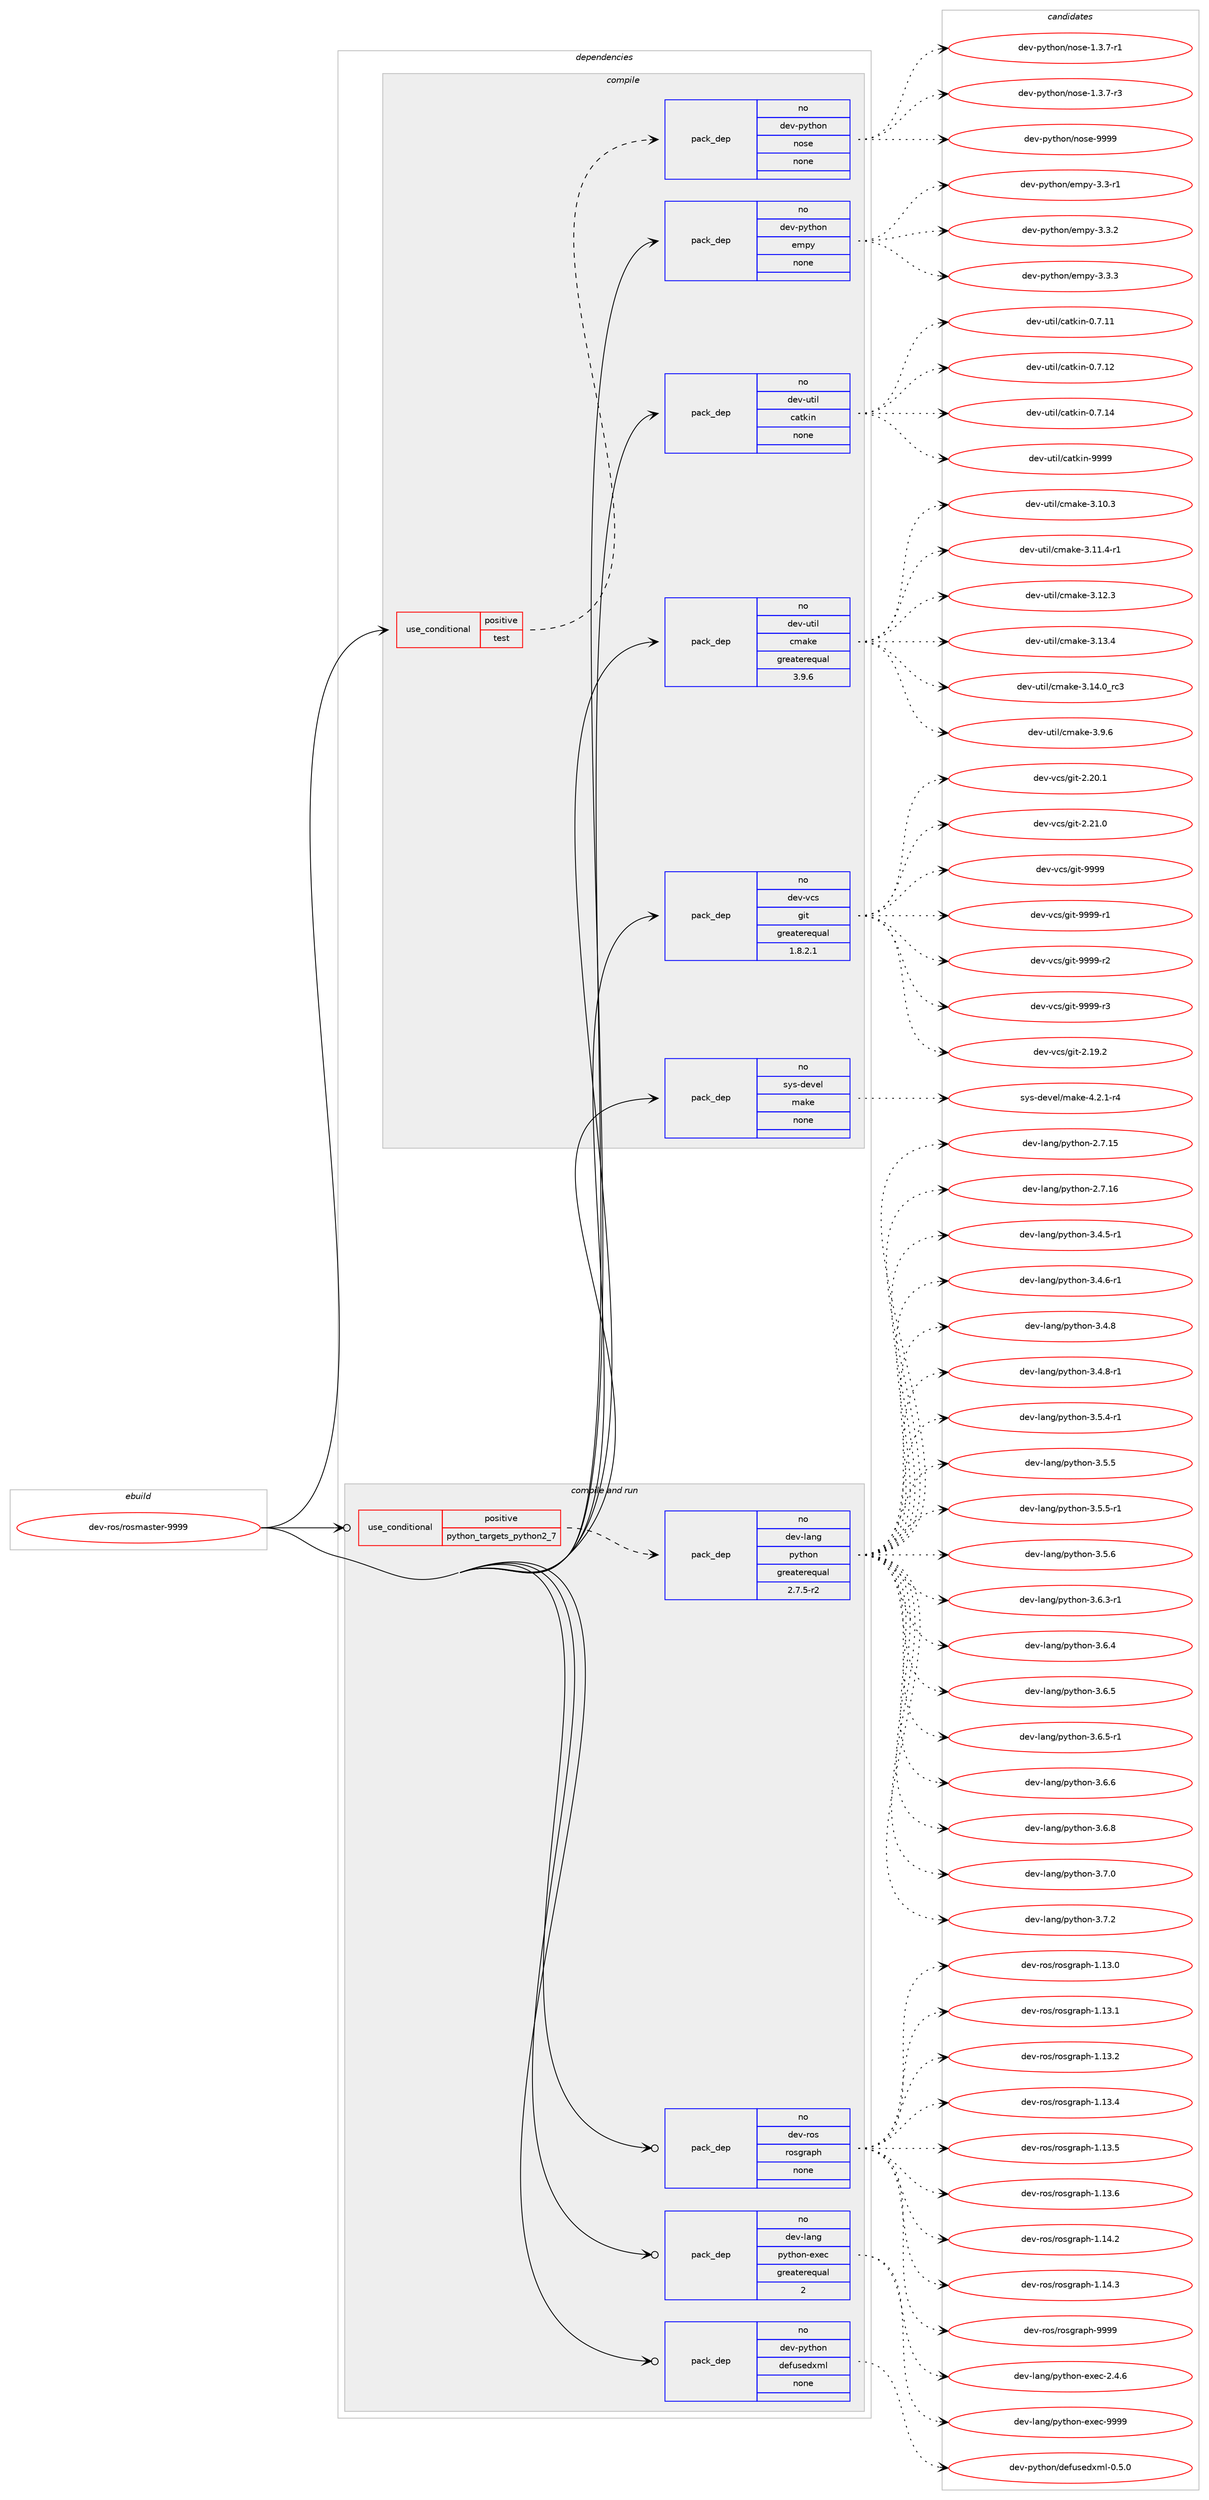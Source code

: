 digraph prolog {

# *************
# Graph options
# *************

newrank=true;
concentrate=true;
compound=true;
graph [rankdir=LR,fontname=Helvetica,fontsize=10,ranksep=1.5];#, ranksep=2.5, nodesep=0.2];
edge  [arrowhead=vee];
node  [fontname=Helvetica,fontsize=10];

# **********
# The ebuild
# **********

subgraph cluster_leftcol {
color=gray;
rank=same;
label=<<i>ebuild</i>>;
id [label="dev-ros/rosmaster-9999", color=red, width=4, href="../dev-ros/rosmaster-9999.svg"];
}

# ****************
# The dependencies
# ****************

subgraph cluster_midcol {
color=gray;
label=<<i>dependencies</i>>;
subgraph cluster_compile {
fillcolor="#eeeeee";
style=filled;
label=<<i>compile</i>>;
subgraph cond390019 {
dependency1466056 [label=<<TABLE BORDER="0" CELLBORDER="1" CELLSPACING="0" CELLPADDING="4"><TR><TD ROWSPAN="3" CELLPADDING="10">use_conditional</TD></TR><TR><TD>positive</TD></TR><TR><TD>test</TD></TR></TABLE>>, shape=none, color=red];
subgraph pack1052647 {
dependency1466057 [label=<<TABLE BORDER="0" CELLBORDER="1" CELLSPACING="0" CELLPADDING="4" WIDTH="220"><TR><TD ROWSPAN="6" CELLPADDING="30">pack_dep</TD></TR><TR><TD WIDTH="110">no</TD></TR><TR><TD>dev-python</TD></TR><TR><TD>nose</TD></TR><TR><TD>none</TD></TR><TR><TD></TD></TR></TABLE>>, shape=none, color=blue];
}
dependency1466056:e -> dependency1466057:w [weight=20,style="dashed",arrowhead="vee"];
}
id:e -> dependency1466056:w [weight=20,style="solid",arrowhead="vee"];
subgraph pack1052648 {
dependency1466058 [label=<<TABLE BORDER="0" CELLBORDER="1" CELLSPACING="0" CELLPADDING="4" WIDTH="220"><TR><TD ROWSPAN="6" CELLPADDING="30">pack_dep</TD></TR><TR><TD WIDTH="110">no</TD></TR><TR><TD>dev-python</TD></TR><TR><TD>empy</TD></TR><TR><TD>none</TD></TR><TR><TD></TD></TR></TABLE>>, shape=none, color=blue];
}
id:e -> dependency1466058:w [weight=20,style="solid",arrowhead="vee"];
subgraph pack1052649 {
dependency1466059 [label=<<TABLE BORDER="0" CELLBORDER="1" CELLSPACING="0" CELLPADDING="4" WIDTH="220"><TR><TD ROWSPAN="6" CELLPADDING="30">pack_dep</TD></TR><TR><TD WIDTH="110">no</TD></TR><TR><TD>dev-util</TD></TR><TR><TD>catkin</TD></TR><TR><TD>none</TD></TR><TR><TD></TD></TR></TABLE>>, shape=none, color=blue];
}
id:e -> dependency1466059:w [weight=20,style="solid",arrowhead="vee"];
subgraph pack1052650 {
dependency1466060 [label=<<TABLE BORDER="0" CELLBORDER="1" CELLSPACING="0" CELLPADDING="4" WIDTH="220"><TR><TD ROWSPAN="6" CELLPADDING="30">pack_dep</TD></TR><TR><TD WIDTH="110">no</TD></TR><TR><TD>dev-util</TD></TR><TR><TD>cmake</TD></TR><TR><TD>greaterequal</TD></TR><TR><TD>3.9.6</TD></TR></TABLE>>, shape=none, color=blue];
}
id:e -> dependency1466060:w [weight=20,style="solid",arrowhead="vee"];
subgraph pack1052651 {
dependency1466061 [label=<<TABLE BORDER="0" CELLBORDER="1" CELLSPACING="0" CELLPADDING="4" WIDTH="220"><TR><TD ROWSPAN="6" CELLPADDING="30">pack_dep</TD></TR><TR><TD WIDTH="110">no</TD></TR><TR><TD>dev-vcs</TD></TR><TR><TD>git</TD></TR><TR><TD>greaterequal</TD></TR><TR><TD>1.8.2.1</TD></TR></TABLE>>, shape=none, color=blue];
}
id:e -> dependency1466061:w [weight=20,style="solid",arrowhead="vee"];
subgraph pack1052652 {
dependency1466062 [label=<<TABLE BORDER="0" CELLBORDER="1" CELLSPACING="0" CELLPADDING="4" WIDTH="220"><TR><TD ROWSPAN="6" CELLPADDING="30">pack_dep</TD></TR><TR><TD WIDTH="110">no</TD></TR><TR><TD>sys-devel</TD></TR><TR><TD>make</TD></TR><TR><TD>none</TD></TR><TR><TD></TD></TR></TABLE>>, shape=none, color=blue];
}
id:e -> dependency1466062:w [weight=20,style="solid",arrowhead="vee"];
}
subgraph cluster_compileandrun {
fillcolor="#eeeeee";
style=filled;
label=<<i>compile and run</i>>;
subgraph cond390020 {
dependency1466063 [label=<<TABLE BORDER="0" CELLBORDER="1" CELLSPACING="0" CELLPADDING="4"><TR><TD ROWSPAN="3" CELLPADDING="10">use_conditional</TD></TR><TR><TD>positive</TD></TR><TR><TD>python_targets_python2_7</TD></TR></TABLE>>, shape=none, color=red];
subgraph pack1052653 {
dependency1466064 [label=<<TABLE BORDER="0" CELLBORDER="1" CELLSPACING="0" CELLPADDING="4" WIDTH="220"><TR><TD ROWSPAN="6" CELLPADDING="30">pack_dep</TD></TR><TR><TD WIDTH="110">no</TD></TR><TR><TD>dev-lang</TD></TR><TR><TD>python</TD></TR><TR><TD>greaterequal</TD></TR><TR><TD>2.7.5-r2</TD></TR></TABLE>>, shape=none, color=blue];
}
dependency1466063:e -> dependency1466064:w [weight=20,style="dashed",arrowhead="vee"];
}
id:e -> dependency1466063:w [weight=20,style="solid",arrowhead="odotvee"];
subgraph pack1052654 {
dependency1466065 [label=<<TABLE BORDER="0" CELLBORDER="1" CELLSPACING="0" CELLPADDING="4" WIDTH="220"><TR><TD ROWSPAN="6" CELLPADDING="30">pack_dep</TD></TR><TR><TD WIDTH="110">no</TD></TR><TR><TD>dev-lang</TD></TR><TR><TD>python-exec</TD></TR><TR><TD>greaterequal</TD></TR><TR><TD>2</TD></TR></TABLE>>, shape=none, color=blue];
}
id:e -> dependency1466065:w [weight=20,style="solid",arrowhead="odotvee"];
subgraph pack1052655 {
dependency1466066 [label=<<TABLE BORDER="0" CELLBORDER="1" CELLSPACING="0" CELLPADDING="4" WIDTH="220"><TR><TD ROWSPAN="6" CELLPADDING="30">pack_dep</TD></TR><TR><TD WIDTH="110">no</TD></TR><TR><TD>dev-python</TD></TR><TR><TD>defusedxml</TD></TR><TR><TD>none</TD></TR><TR><TD></TD></TR></TABLE>>, shape=none, color=blue];
}
id:e -> dependency1466066:w [weight=20,style="solid",arrowhead="odotvee"];
subgraph pack1052656 {
dependency1466067 [label=<<TABLE BORDER="0" CELLBORDER="1" CELLSPACING="0" CELLPADDING="4" WIDTH="220"><TR><TD ROWSPAN="6" CELLPADDING="30">pack_dep</TD></TR><TR><TD WIDTH="110">no</TD></TR><TR><TD>dev-ros</TD></TR><TR><TD>rosgraph</TD></TR><TR><TD>none</TD></TR><TR><TD></TD></TR></TABLE>>, shape=none, color=blue];
}
id:e -> dependency1466067:w [weight=20,style="solid",arrowhead="odotvee"];
}
subgraph cluster_run {
fillcolor="#eeeeee";
style=filled;
label=<<i>run</i>>;
}
}

# **************
# The candidates
# **************

subgraph cluster_choices {
rank=same;
color=gray;
label=<<i>candidates</i>>;

subgraph choice1052647 {
color=black;
nodesep=1;
choice10010111845112121116104111110471101111151014549465146554511449 [label="dev-python/nose-1.3.7-r1", color=red, width=4,href="../dev-python/nose-1.3.7-r1.svg"];
choice10010111845112121116104111110471101111151014549465146554511451 [label="dev-python/nose-1.3.7-r3", color=red, width=4,href="../dev-python/nose-1.3.7-r3.svg"];
choice10010111845112121116104111110471101111151014557575757 [label="dev-python/nose-9999", color=red, width=4,href="../dev-python/nose-9999.svg"];
dependency1466057:e -> choice10010111845112121116104111110471101111151014549465146554511449:w [style=dotted,weight="100"];
dependency1466057:e -> choice10010111845112121116104111110471101111151014549465146554511451:w [style=dotted,weight="100"];
dependency1466057:e -> choice10010111845112121116104111110471101111151014557575757:w [style=dotted,weight="100"];
}
subgraph choice1052648 {
color=black;
nodesep=1;
choice1001011184511212111610411111047101109112121455146514511449 [label="dev-python/empy-3.3-r1", color=red, width=4,href="../dev-python/empy-3.3-r1.svg"];
choice1001011184511212111610411111047101109112121455146514650 [label="dev-python/empy-3.3.2", color=red, width=4,href="../dev-python/empy-3.3.2.svg"];
choice1001011184511212111610411111047101109112121455146514651 [label="dev-python/empy-3.3.3", color=red, width=4,href="../dev-python/empy-3.3.3.svg"];
dependency1466058:e -> choice1001011184511212111610411111047101109112121455146514511449:w [style=dotted,weight="100"];
dependency1466058:e -> choice1001011184511212111610411111047101109112121455146514650:w [style=dotted,weight="100"];
dependency1466058:e -> choice1001011184511212111610411111047101109112121455146514651:w [style=dotted,weight="100"];
}
subgraph choice1052649 {
color=black;
nodesep=1;
choice1001011184511711610510847999711610710511045484655464949 [label="dev-util/catkin-0.7.11", color=red, width=4,href="../dev-util/catkin-0.7.11.svg"];
choice1001011184511711610510847999711610710511045484655464950 [label="dev-util/catkin-0.7.12", color=red, width=4,href="../dev-util/catkin-0.7.12.svg"];
choice1001011184511711610510847999711610710511045484655464952 [label="dev-util/catkin-0.7.14", color=red, width=4,href="../dev-util/catkin-0.7.14.svg"];
choice100101118451171161051084799971161071051104557575757 [label="dev-util/catkin-9999", color=red, width=4,href="../dev-util/catkin-9999.svg"];
dependency1466059:e -> choice1001011184511711610510847999711610710511045484655464949:w [style=dotted,weight="100"];
dependency1466059:e -> choice1001011184511711610510847999711610710511045484655464950:w [style=dotted,weight="100"];
dependency1466059:e -> choice1001011184511711610510847999711610710511045484655464952:w [style=dotted,weight="100"];
dependency1466059:e -> choice100101118451171161051084799971161071051104557575757:w [style=dotted,weight="100"];
}
subgraph choice1052650 {
color=black;
nodesep=1;
choice1001011184511711610510847991099710710145514649484651 [label="dev-util/cmake-3.10.3", color=red, width=4,href="../dev-util/cmake-3.10.3.svg"];
choice10010111845117116105108479910997107101455146494946524511449 [label="dev-util/cmake-3.11.4-r1", color=red, width=4,href="../dev-util/cmake-3.11.4-r1.svg"];
choice1001011184511711610510847991099710710145514649504651 [label="dev-util/cmake-3.12.3", color=red, width=4,href="../dev-util/cmake-3.12.3.svg"];
choice1001011184511711610510847991099710710145514649514652 [label="dev-util/cmake-3.13.4", color=red, width=4,href="../dev-util/cmake-3.13.4.svg"];
choice1001011184511711610510847991099710710145514649524648951149951 [label="dev-util/cmake-3.14.0_rc3", color=red, width=4,href="../dev-util/cmake-3.14.0_rc3.svg"];
choice10010111845117116105108479910997107101455146574654 [label="dev-util/cmake-3.9.6", color=red, width=4,href="../dev-util/cmake-3.9.6.svg"];
dependency1466060:e -> choice1001011184511711610510847991099710710145514649484651:w [style=dotted,weight="100"];
dependency1466060:e -> choice10010111845117116105108479910997107101455146494946524511449:w [style=dotted,weight="100"];
dependency1466060:e -> choice1001011184511711610510847991099710710145514649504651:w [style=dotted,weight="100"];
dependency1466060:e -> choice1001011184511711610510847991099710710145514649514652:w [style=dotted,weight="100"];
dependency1466060:e -> choice1001011184511711610510847991099710710145514649524648951149951:w [style=dotted,weight="100"];
dependency1466060:e -> choice10010111845117116105108479910997107101455146574654:w [style=dotted,weight="100"];
}
subgraph choice1052651 {
color=black;
nodesep=1;
choice10010111845118991154710310511645504649574650 [label="dev-vcs/git-2.19.2", color=red, width=4,href="../dev-vcs/git-2.19.2.svg"];
choice10010111845118991154710310511645504650484649 [label="dev-vcs/git-2.20.1", color=red, width=4,href="../dev-vcs/git-2.20.1.svg"];
choice10010111845118991154710310511645504650494648 [label="dev-vcs/git-2.21.0", color=red, width=4,href="../dev-vcs/git-2.21.0.svg"];
choice1001011184511899115471031051164557575757 [label="dev-vcs/git-9999", color=red, width=4,href="../dev-vcs/git-9999.svg"];
choice10010111845118991154710310511645575757574511449 [label="dev-vcs/git-9999-r1", color=red, width=4,href="../dev-vcs/git-9999-r1.svg"];
choice10010111845118991154710310511645575757574511450 [label="dev-vcs/git-9999-r2", color=red, width=4,href="../dev-vcs/git-9999-r2.svg"];
choice10010111845118991154710310511645575757574511451 [label="dev-vcs/git-9999-r3", color=red, width=4,href="../dev-vcs/git-9999-r3.svg"];
dependency1466061:e -> choice10010111845118991154710310511645504649574650:w [style=dotted,weight="100"];
dependency1466061:e -> choice10010111845118991154710310511645504650484649:w [style=dotted,weight="100"];
dependency1466061:e -> choice10010111845118991154710310511645504650494648:w [style=dotted,weight="100"];
dependency1466061:e -> choice1001011184511899115471031051164557575757:w [style=dotted,weight="100"];
dependency1466061:e -> choice10010111845118991154710310511645575757574511449:w [style=dotted,weight="100"];
dependency1466061:e -> choice10010111845118991154710310511645575757574511450:w [style=dotted,weight="100"];
dependency1466061:e -> choice10010111845118991154710310511645575757574511451:w [style=dotted,weight="100"];
}
subgraph choice1052652 {
color=black;
nodesep=1;
choice1151211154510010111810110847109971071014552465046494511452 [label="sys-devel/make-4.2.1-r4", color=red, width=4,href="../sys-devel/make-4.2.1-r4.svg"];
dependency1466062:e -> choice1151211154510010111810110847109971071014552465046494511452:w [style=dotted,weight="100"];
}
subgraph choice1052653 {
color=black;
nodesep=1;
choice10010111845108971101034711212111610411111045504655464953 [label="dev-lang/python-2.7.15", color=red, width=4,href="../dev-lang/python-2.7.15.svg"];
choice10010111845108971101034711212111610411111045504655464954 [label="dev-lang/python-2.7.16", color=red, width=4,href="../dev-lang/python-2.7.16.svg"];
choice1001011184510897110103471121211161041111104551465246534511449 [label="dev-lang/python-3.4.5-r1", color=red, width=4,href="../dev-lang/python-3.4.5-r1.svg"];
choice1001011184510897110103471121211161041111104551465246544511449 [label="dev-lang/python-3.4.6-r1", color=red, width=4,href="../dev-lang/python-3.4.6-r1.svg"];
choice100101118451089711010347112121116104111110455146524656 [label="dev-lang/python-3.4.8", color=red, width=4,href="../dev-lang/python-3.4.8.svg"];
choice1001011184510897110103471121211161041111104551465246564511449 [label="dev-lang/python-3.4.8-r1", color=red, width=4,href="../dev-lang/python-3.4.8-r1.svg"];
choice1001011184510897110103471121211161041111104551465346524511449 [label="dev-lang/python-3.5.4-r1", color=red, width=4,href="../dev-lang/python-3.5.4-r1.svg"];
choice100101118451089711010347112121116104111110455146534653 [label="dev-lang/python-3.5.5", color=red, width=4,href="../dev-lang/python-3.5.5.svg"];
choice1001011184510897110103471121211161041111104551465346534511449 [label="dev-lang/python-3.5.5-r1", color=red, width=4,href="../dev-lang/python-3.5.5-r1.svg"];
choice100101118451089711010347112121116104111110455146534654 [label="dev-lang/python-3.5.6", color=red, width=4,href="../dev-lang/python-3.5.6.svg"];
choice1001011184510897110103471121211161041111104551465446514511449 [label="dev-lang/python-3.6.3-r1", color=red, width=4,href="../dev-lang/python-3.6.3-r1.svg"];
choice100101118451089711010347112121116104111110455146544652 [label="dev-lang/python-3.6.4", color=red, width=4,href="../dev-lang/python-3.6.4.svg"];
choice100101118451089711010347112121116104111110455146544653 [label="dev-lang/python-3.6.5", color=red, width=4,href="../dev-lang/python-3.6.5.svg"];
choice1001011184510897110103471121211161041111104551465446534511449 [label="dev-lang/python-3.6.5-r1", color=red, width=4,href="../dev-lang/python-3.6.5-r1.svg"];
choice100101118451089711010347112121116104111110455146544654 [label="dev-lang/python-3.6.6", color=red, width=4,href="../dev-lang/python-3.6.6.svg"];
choice100101118451089711010347112121116104111110455146544656 [label="dev-lang/python-3.6.8", color=red, width=4,href="../dev-lang/python-3.6.8.svg"];
choice100101118451089711010347112121116104111110455146554648 [label="dev-lang/python-3.7.0", color=red, width=4,href="../dev-lang/python-3.7.0.svg"];
choice100101118451089711010347112121116104111110455146554650 [label="dev-lang/python-3.7.2", color=red, width=4,href="../dev-lang/python-3.7.2.svg"];
dependency1466064:e -> choice10010111845108971101034711212111610411111045504655464953:w [style=dotted,weight="100"];
dependency1466064:e -> choice10010111845108971101034711212111610411111045504655464954:w [style=dotted,weight="100"];
dependency1466064:e -> choice1001011184510897110103471121211161041111104551465246534511449:w [style=dotted,weight="100"];
dependency1466064:e -> choice1001011184510897110103471121211161041111104551465246544511449:w [style=dotted,weight="100"];
dependency1466064:e -> choice100101118451089711010347112121116104111110455146524656:w [style=dotted,weight="100"];
dependency1466064:e -> choice1001011184510897110103471121211161041111104551465246564511449:w [style=dotted,weight="100"];
dependency1466064:e -> choice1001011184510897110103471121211161041111104551465346524511449:w [style=dotted,weight="100"];
dependency1466064:e -> choice100101118451089711010347112121116104111110455146534653:w [style=dotted,weight="100"];
dependency1466064:e -> choice1001011184510897110103471121211161041111104551465346534511449:w [style=dotted,weight="100"];
dependency1466064:e -> choice100101118451089711010347112121116104111110455146534654:w [style=dotted,weight="100"];
dependency1466064:e -> choice1001011184510897110103471121211161041111104551465446514511449:w [style=dotted,weight="100"];
dependency1466064:e -> choice100101118451089711010347112121116104111110455146544652:w [style=dotted,weight="100"];
dependency1466064:e -> choice100101118451089711010347112121116104111110455146544653:w [style=dotted,weight="100"];
dependency1466064:e -> choice1001011184510897110103471121211161041111104551465446534511449:w [style=dotted,weight="100"];
dependency1466064:e -> choice100101118451089711010347112121116104111110455146544654:w [style=dotted,weight="100"];
dependency1466064:e -> choice100101118451089711010347112121116104111110455146544656:w [style=dotted,weight="100"];
dependency1466064:e -> choice100101118451089711010347112121116104111110455146554648:w [style=dotted,weight="100"];
dependency1466064:e -> choice100101118451089711010347112121116104111110455146554650:w [style=dotted,weight="100"];
}
subgraph choice1052654 {
color=black;
nodesep=1;
choice1001011184510897110103471121211161041111104510112010199455046524654 [label="dev-lang/python-exec-2.4.6", color=red, width=4,href="../dev-lang/python-exec-2.4.6.svg"];
choice10010111845108971101034711212111610411111045101120101994557575757 [label="dev-lang/python-exec-9999", color=red, width=4,href="../dev-lang/python-exec-9999.svg"];
dependency1466065:e -> choice1001011184510897110103471121211161041111104510112010199455046524654:w [style=dotted,weight="100"];
dependency1466065:e -> choice10010111845108971101034711212111610411111045101120101994557575757:w [style=dotted,weight="100"];
}
subgraph choice1052655 {
color=black;
nodesep=1;
choice1001011184511212111610411111047100101102117115101100120109108454846534648 [label="dev-python/defusedxml-0.5.0", color=red, width=4,href="../dev-python/defusedxml-0.5.0.svg"];
dependency1466066:e -> choice1001011184511212111610411111047100101102117115101100120109108454846534648:w [style=dotted,weight="100"];
}
subgraph choice1052656 {
color=black;
nodesep=1;
choice10010111845114111115471141111151031149711210445494649514648 [label="dev-ros/rosgraph-1.13.0", color=red, width=4,href="../dev-ros/rosgraph-1.13.0.svg"];
choice10010111845114111115471141111151031149711210445494649514649 [label="dev-ros/rosgraph-1.13.1", color=red, width=4,href="../dev-ros/rosgraph-1.13.1.svg"];
choice10010111845114111115471141111151031149711210445494649514650 [label="dev-ros/rosgraph-1.13.2", color=red, width=4,href="../dev-ros/rosgraph-1.13.2.svg"];
choice10010111845114111115471141111151031149711210445494649514652 [label="dev-ros/rosgraph-1.13.4", color=red, width=4,href="../dev-ros/rosgraph-1.13.4.svg"];
choice10010111845114111115471141111151031149711210445494649514653 [label="dev-ros/rosgraph-1.13.5", color=red, width=4,href="../dev-ros/rosgraph-1.13.5.svg"];
choice10010111845114111115471141111151031149711210445494649514654 [label="dev-ros/rosgraph-1.13.6", color=red, width=4,href="../dev-ros/rosgraph-1.13.6.svg"];
choice10010111845114111115471141111151031149711210445494649524650 [label="dev-ros/rosgraph-1.14.2", color=red, width=4,href="../dev-ros/rosgraph-1.14.2.svg"];
choice10010111845114111115471141111151031149711210445494649524651 [label="dev-ros/rosgraph-1.14.3", color=red, width=4,href="../dev-ros/rosgraph-1.14.3.svg"];
choice1001011184511411111547114111115103114971121044557575757 [label="dev-ros/rosgraph-9999", color=red, width=4,href="../dev-ros/rosgraph-9999.svg"];
dependency1466067:e -> choice10010111845114111115471141111151031149711210445494649514648:w [style=dotted,weight="100"];
dependency1466067:e -> choice10010111845114111115471141111151031149711210445494649514649:w [style=dotted,weight="100"];
dependency1466067:e -> choice10010111845114111115471141111151031149711210445494649514650:w [style=dotted,weight="100"];
dependency1466067:e -> choice10010111845114111115471141111151031149711210445494649514652:w [style=dotted,weight="100"];
dependency1466067:e -> choice10010111845114111115471141111151031149711210445494649514653:w [style=dotted,weight="100"];
dependency1466067:e -> choice10010111845114111115471141111151031149711210445494649514654:w [style=dotted,weight="100"];
dependency1466067:e -> choice10010111845114111115471141111151031149711210445494649524650:w [style=dotted,weight="100"];
dependency1466067:e -> choice10010111845114111115471141111151031149711210445494649524651:w [style=dotted,weight="100"];
dependency1466067:e -> choice1001011184511411111547114111115103114971121044557575757:w [style=dotted,weight="100"];
}
}

}
